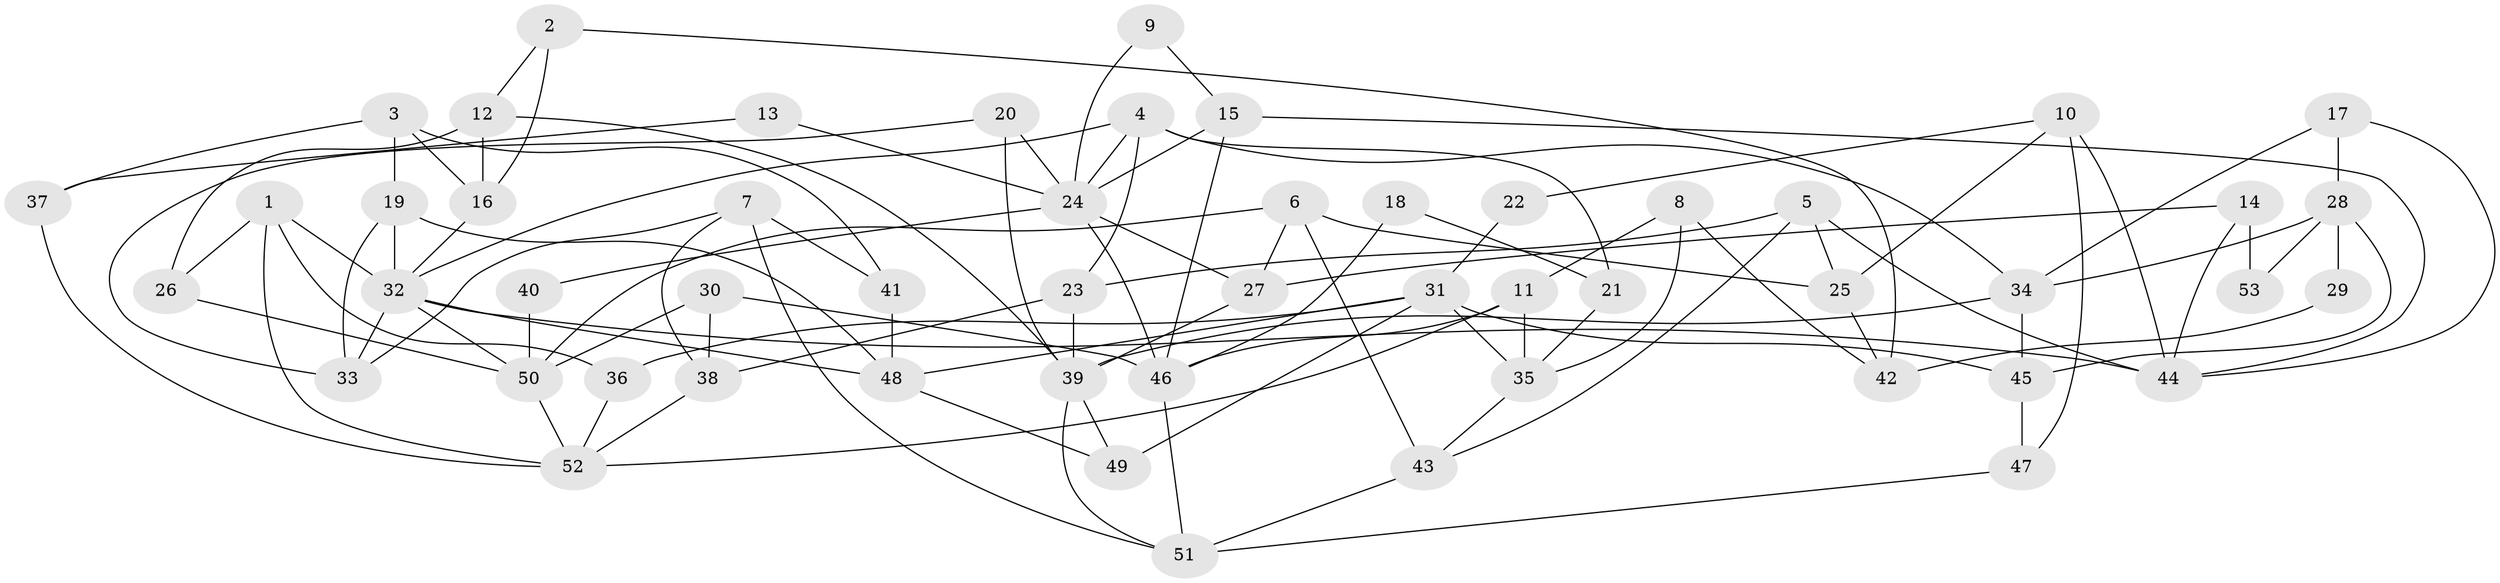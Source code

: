 // coarse degree distribution, {5: 0.09375, 4: 0.0625, 10: 0.03125, 6: 0.1875, 7: 0.09375, 3: 0.3125, 8: 0.0625, 2: 0.09375, 9: 0.0625}
// Generated by graph-tools (version 1.1) at 2025/52/02/27/25 19:52:01]
// undirected, 53 vertices, 106 edges
graph export_dot {
graph [start="1"]
  node [color=gray90,style=filled];
  1;
  2;
  3;
  4;
  5;
  6;
  7;
  8;
  9;
  10;
  11;
  12;
  13;
  14;
  15;
  16;
  17;
  18;
  19;
  20;
  21;
  22;
  23;
  24;
  25;
  26;
  27;
  28;
  29;
  30;
  31;
  32;
  33;
  34;
  35;
  36;
  37;
  38;
  39;
  40;
  41;
  42;
  43;
  44;
  45;
  46;
  47;
  48;
  49;
  50;
  51;
  52;
  53;
  1 -- 52;
  1 -- 26;
  1 -- 32;
  1 -- 36;
  2 -- 16;
  2 -- 42;
  2 -- 12;
  3 -- 16;
  3 -- 41;
  3 -- 19;
  3 -- 37;
  4 -- 32;
  4 -- 24;
  4 -- 21;
  4 -- 23;
  4 -- 34;
  5 -- 25;
  5 -- 23;
  5 -- 43;
  5 -- 44;
  6 -- 27;
  6 -- 43;
  6 -- 25;
  6 -- 50;
  7 -- 38;
  7 -- 51;
  7 -- 33;
  7 -- 41;
  8 -- 11;
  8 -- 35;
  8 -- 42;
  9 -- 15;
  9 -- 24;
  10 -- 47;
  10 -- 44;
  10 -- 22;
  10 -- 25;
  11 -- 46;
  11 -- 52;
  11 -- 35;
  12 -- 39;
  12 -- 16;
  12 -- 26;
  13 -- 24;
  13 -- 37;
  14 -- 27;
  14 -- 44;
  14 -- 53;
  15 -- 44;
  15 -- 46;
  15 -- 24;
  16 -- 32;
  17 -- 44;
  17 -- 34;
  17 -- 28;
  18 -- 21;
  18 -- 46;
  19 -- 33;
  19 -- 32;
  19 -- 48;
  20 -- 39;
  20 -- 33;
  20 -- 24;
  21 -- 35;
  22 -- 31;
  23 -- 39;
  23 -- 38;
  24 -- 27;
  24 -- 40;
  24 -- 46;
  25 -- 42;
  26 -- 50;
  27 -- 39;
  28 -- 34;
  28 -- 29;
  28 -- 45;
  28 -- 53;
  29 -- 42;
  30 -- 38;
  30 -- 50;
  30 -- 46;
  31 -- 48;
  31 -- 35;
  31 -- 36;
  31 -- 45;
  31 -- 49;
  32 -- 33;
  32 -- 44;
  32 -- 48;
  32 -- 50;
  34 -- 45;
  34 -- 39;
  35 -- 43;
  36 -- 52;
  37 -- 52;
  38 -- 52;
  39 -- 49;
  39 -- 51;
  40 -- 50;
  41 -- 48;
  43 -- 51;
  45 -- 47;
  46 -- 51;
  47 -- 51;
  48 -- 49;
  50 -- 52;
}
